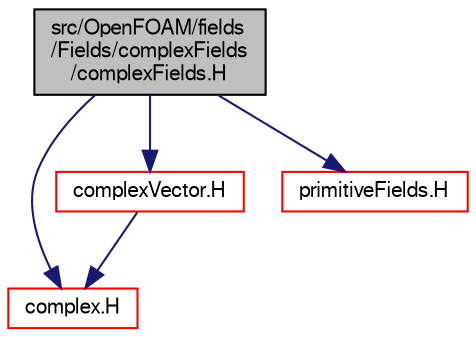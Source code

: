 digraph "src/OpenFOAM/fields/Fields/complexFields/complexFields.H"
{
  bgcolor="transparent";
  edge [fontname="FreeSans",fontsize="10",labelfontname="FreeSans",labelfontsize="10"];
  node [fontname="FreeSans",fontsize="10",shape=record];
  Node0 [label="src/OpenFOAM/fields\l/Fields/complexFields\l/complexFields.H",height=0.2,width=0.4,color="black", fillcolor="grey75", style="filled", fontcolor="black"];
  Node0 -> Node1 [color="midnightblue",fontsize="10",style="solid",fontname="FreeSans"];
  Node1 [label="complex.H",height=0.2,width=0.4,color="red",URL="$a12179.html"];
  Node0 -> Node28 [color="midnightblue",fontsize="10",style="solid",fontname="FreeSans"];
  Node28 [label="complexVector.H",height=0.2,width=0.4,color="red",URL="$a12797.html"];
  Node28 -> Node1 [color="midnightblue",fontsize="10",style="solid",fontname="FreeSans"];
  Node0 -> Node50 [color="midnightblue",fontsize="10",style="solid",fontname="FreeSans"];
  Node50 [label="primitiveFields.H",height=0.2,width=0.4,color="red",URL="$a09635.html",tooltip="Specialisations of Field<T> for scalar, vector and tensor. "];
}
